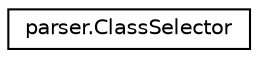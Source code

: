 digraph "Graphical Class Hierarchy"
{
  edge [fontname="Helvetica",fontsize="10",labelfontname="Helvetica",labelfontsize="10"];
  node [fontname="Helvetica",fontsize="10",shape=record];
  rankdir="LR";
  Node1 [label="parser.ClassSelector",height=0.2,width=0.4,color="black", fillcolor="white", style="filled",URL="$enumparser_1_1_class_selector.html"];
}
